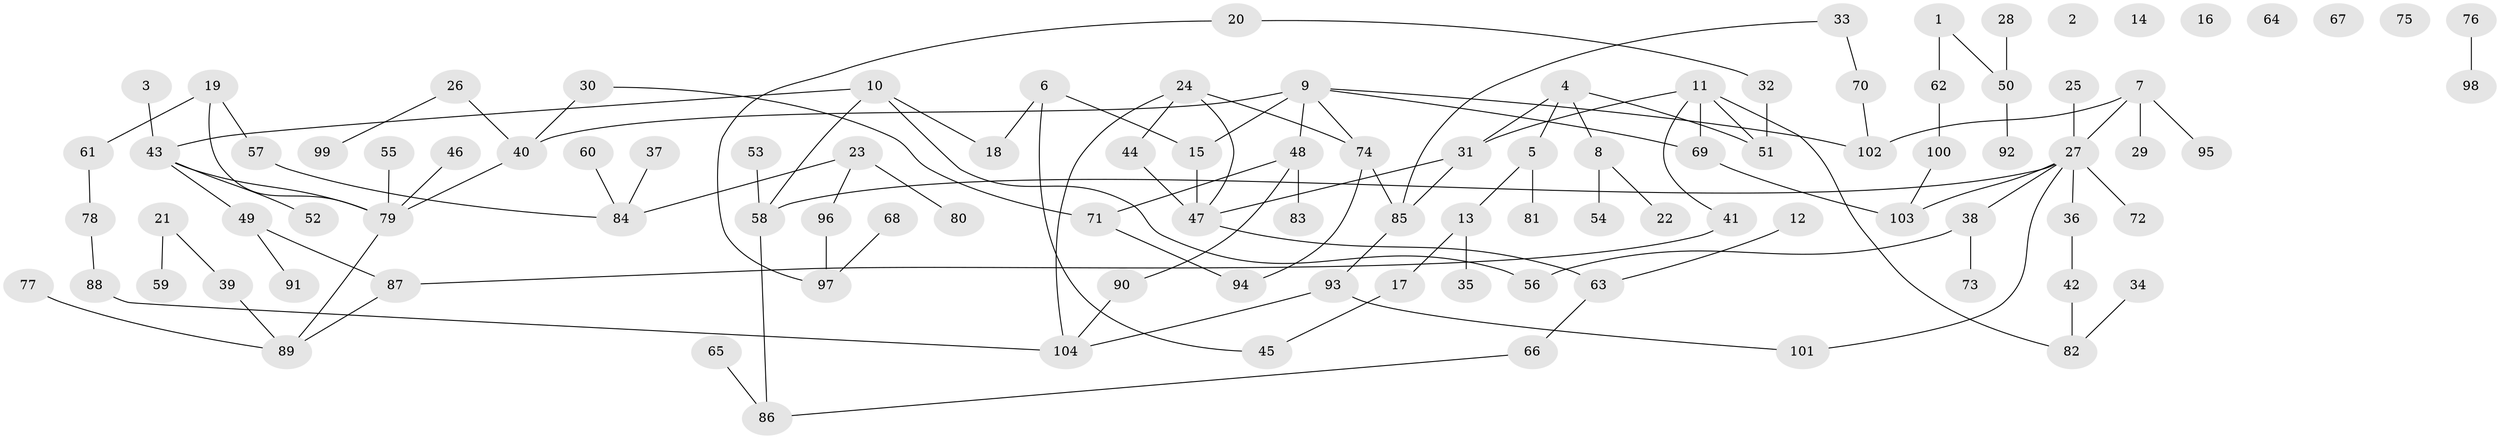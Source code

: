 // Generated by graph-tools (version 1.1) at 2025/49/03/09/25 03:49:13]
// undirected, 104 vertices, 118 edges
graph export_dot {
graph [start="1"]
  node [color=gray90,style=filled];
  1;
  2;
  3;
  4;
  5;
  6;
  7;
  8;
  9;
  10;
  11;
  12;
  13;
  14;
  15;
  16;
  17;
  18;
  19;
  20;
  21;
  22;
  23;
  24;
  25;
  26;
  27;
  28;
  29;
  30;
  31;
  32;
  33;
  34;
  35;
  36;
  37;
  38;
  39;
  40;
  41;
  42;
  43;
  44;
  45;
  46;
  47;
  48;
  49;
  50;
  51;
  52;
  53;
  54;
  55;
  56;
  57;
  58;
  59;
  60;
  61;
  62;
  63;
  64;
  65;
  66;
  67;
  68;
  69;
  70;
  71;
  72;
  73;
  74;
  75;
  76;
  77;
  78;
  79;
  80;
  81;
  82;
  83;
  84;
  85;
  86;
  87;
  88;
  89;
  90;
  91;
  92;
  93;
  94;
  95;
  96;
  97;
  98;
  99;
  100;
  101;
  102;
  103;
  104;
  1 -- 50;
  1 -- 62;
  3 -- 43;
  4 -- 5;
  4 -- 8;
  4 -- 31;
  4 -- 51;
  5 -- 13;
  5 -- 81;
  6 -- 15;
  6 -- 18;
  6 -- 45;
  7 -- 27;
  7 -- 29;
  7 -- 95;
  7 -- 102;
  8 -- 22;
  8 -- 54;
  9 -- 15;
  9 -- 40;
  9 -- 48;
  9 -- 69;
  9 -- 74;
  9 -- 102;
  10 -- 18;
  10 -- 43;
  10 -- 56;
  10 -- 58;
  11 -- 31;
  11 -- 41;
  11 -- 51;
  11 -- 69;
  11 -- 82;
  12 -- 63;
  13 -- 17;
  13 -- 35;
  15 -- 47;
  17 -- 45;
  19 -- 57;
  19 -- 61;
  19 -- 79;
  20 -- 32;
  20 -- 97;
  21 -- 39;
  21 -- 59;
  23 -- 80;
  23 -- 84;
  23 -- 96;
  24 -- 44;
  24 -- 47;
  24 -- 74;
  24 -- 104;
  25 -- 27;
  26 -- 40;
  26 -- 99;
  27 -- 36;
  27 -- 38;
  27 -- 58;
  27 -- 72;
  27 -- 101;
  27 -- 103;
  28 -- 50;
  30 -- 40;
  30 -- 71;
  31 -- 47;
  31 -- 85;
  32 -- 51;
  33 -- 70;
  33 -- 85;
  34 -- 82;
  36 -- 42;
  37 -- 84;
  38 -- 56;
  38 -- 73;
  39 -- 89;
  40 -- 79;
  41 -- 87;
  42 -- 82;
  43 -- 49;
  43 -- 52;
  43 -- 79;
  44 -- 47;
  46 -- 79;
  47 -- 63;
  48 -- 71;
  48 -- 83;
  48 -- 90;
  49 -- 87;
  49 -- 91;
  50 -- 92;
  53 -- 58;
  55 -- 79;
  57 -- 84;
  58 -- 86;
  60 -- 84;
  61 -- 78;
  62 -- 100;
  63 -- 66;
  65 -- 86;
  66 -- 86;
  68 -- 97;
  69 -- 103;
  70 -- 102;
  71 -- 94;
  74 -- 85;
  74 -- 94;
  76 -- 98;
  77 -- 89;
  78 -- 88;
  79 -- 89;
  85 -- 93;
  87 -- 89;
  88 -- 104;
  90 -- 104;
  93 -- 101;
  93 -- 104;
  96 -- 97;
  100 -- 103;
}
